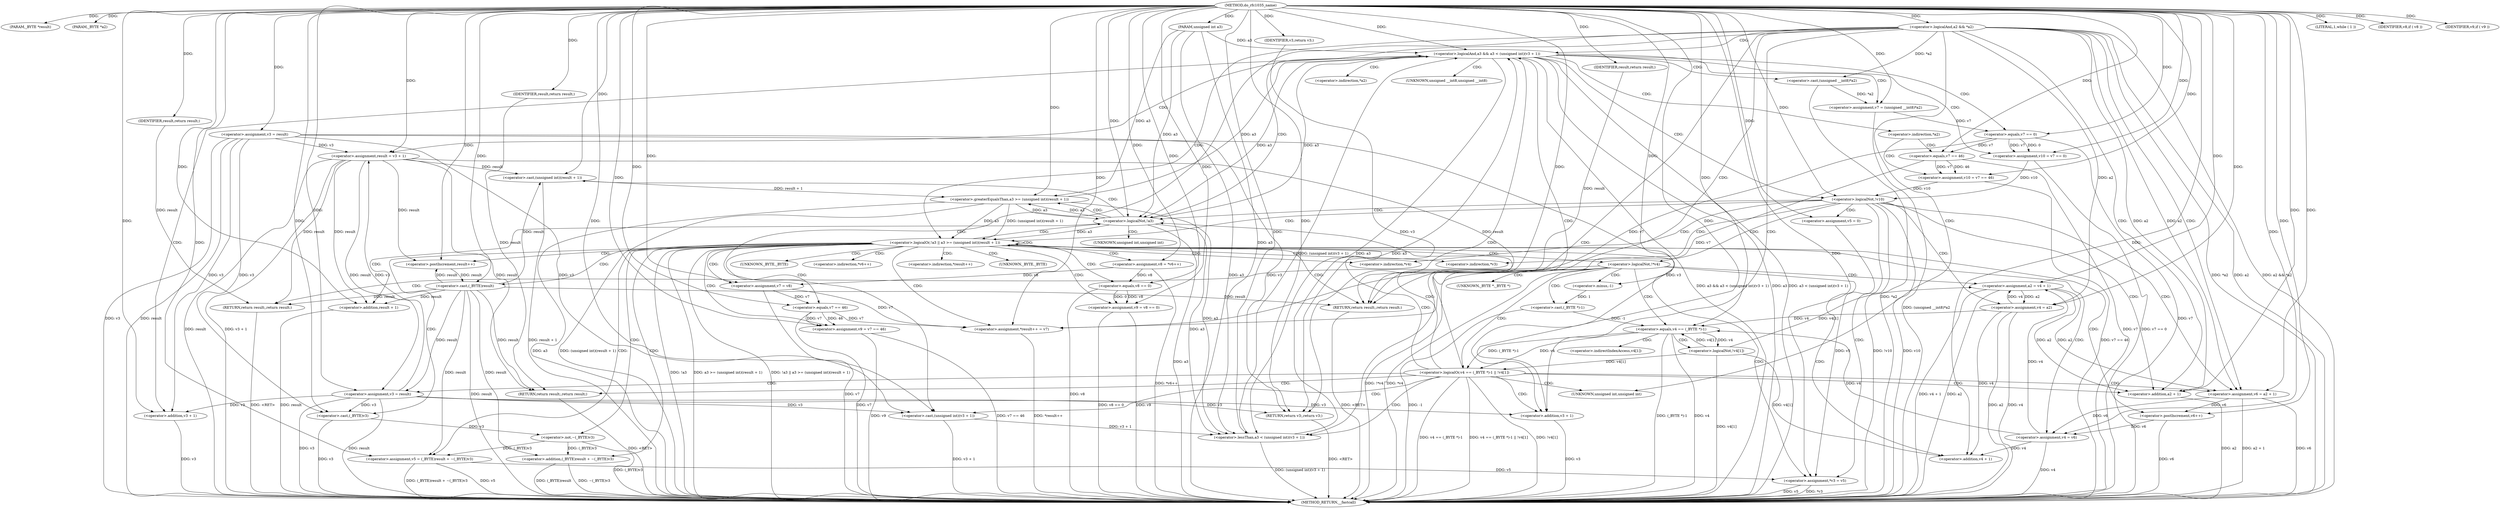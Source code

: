 digraph do_rfc1035_name {  
"1000109" [label = "(METHOD,do_rfc1035_name)" ]
"1000273" [label = "(METHOD_RETURN,__fastcall)" ]
"1000110" [label = "(PARAM,_BYTE *result)" ]
"1000111" [label = "(PARAM,_BYTE *a2)" ]
"1000112" [label = "(PARAM,unsigned int a3)" ]
"1000122" [label = "(<operator>.assignment,v3 = result)" ]
"1000126" [label = "(<operator>.logicalAnd,a2 && *a2)" ]
"1000132" [label = "(LITERAL,1,while ( 1 ))" ]
"1000135" [label = "(<operator>.logicalAnd,a3 && a3 < (unsigned int)(v3 + 1))" ]
"1000137" [label = "(<operator>.lessThan,a3 < (unsigned int)(v3 + 1))" ]
"1000139" [label = "(<operator>.cast,(unsigned int)(v3 + 1))" ]
"1000141" [label = "(<operator>.addition,v3 + 1)" ]
"1000144" [label = "(RETURN,return v3;,return v3;)" ]
"1000145" [label = "(IDENTIFIER,v3,return v3;)" ]
"1000146" [label = "(<operator>.assignment,result = v3 + 1)" ]
"1000148" [label = "(<operator>.addition,v3 + 1)" ]
"1000151" [label = "(<operator>.assignment,v7 = (unsigned __int8)*a2)" ]
"1000153" [label = "(<operator>.cast,(unsigned __int8)*a2)" ]
"1000157" [label = "(<operator>.assignment,v10 = v7 == 0)" ]
"1000159" [label = "(<operator>.equals,v7 == 0)" ]
"1000165" [label = "(<operator>.assignment,v10 = v7 == 46)" ]
"1000167" [label = "(<operator>.equals,v7 == 46)" ]
"1000171" [label = "(<operator>.logicalNot,!v10)" ]
"1000174" [label = "(<operator>.assignment,v4 = a2)" ]
"1000177" [label = "(<operator>.assignment,v5 = 0)" ]
"1000181" [label = "(<operator>.assignment,*v3 = v5)" ]
"1000186" [label = "(<operator>.logicalNot,!*v4)" ]
"1000189" [label = "(RETURN,return result;,return result;)" ]
"1000190" [label = "(IDENTIFIER,result,return result;)" ]
"1000191" [label = "(<operator>.assignment,a2 = v4 + 1)" ]
"1000193" [label = "(<operator>.addition,v4 + 1)" ]
"1000197" [label = "(<operator>.logicalOr,v4 == (_BYTE *)-1 || !v4[1])" ]
"1000198" [label = "(<operator>.equals,v4 == (_BYTE *)-1)" ]
"1000200" [label = "(<operator>.cast,(_BYTE *)-1)" ]
"1000202" [label = "(<operator>.minus,-1)" ]
"1000204" [label = "(<operator>.logicalNot,!v4[1])" ]
"1000208" [label = "(RETURN,return result;,return result;)" ]
"1000209" [label = "(IDENTIFIER,result,return result;)" ]
"1000210" [label = "(<operator>.assignment,v3 = result)" ]
"1000213" [label = "(<operator>.assignment,v6 = a2 + 1)" ]
"1000215" [label = "(<operator>.addition,a2 + 1)" ]
"1000219" [label = "(<operator>.logicalOr,!a3 || a3 >= (unsigned int)(result + 1))" ]
"1000220" [label = "(<operator>.logicalNot,!a3)" ]
"1000222" [label = "(<operator>.greaterEqualsThan,a3 >= (unsigned int)(result + 1))" ]
"1000224" [label = "(<operator>.cast,(unsigned int)(result + 1))" ]
"1000226" [label = "(<operator>.addition,result + 1)" ]
"1000230" [label = "(<operator>.assignment,*result++ = v7)" ]
"1000232" [label = "(<operator>.postIncrement,result++)" ]
"1000235" [label = "(<operator>.assignment,v4 = v6)" ]
"1000238" [label = "(<operator>.assignment,v5 = (_BYTE)result + ~(_BYTE)v3)" ]
"1000240" [label = "(<operator>.addition,(_BYTE)result + ~(_BYTE)v3)" ]
"1000241" [label = "(<operator>.cast,(_BYTE)result)" ]
"1000244" [label = "(<operator>.not,~(_BYTE)v3)" ]
"1000245" [label = "(<operator>.cast,(_BYTE)v3)" ]
"1000248" [label = "(<operator>.assignment,v8 = *v6++)" ]
"1000251" [label = "(<operator>.postIncrement,v6++)" ]
"1000253" [label = "(<operator>.assignment,v7 = v8)" ]
"1000256" [label = "(<operator>.assignment,v9 = v8 == 0)" ]
"1000258" [label = "(<operator>.equals,v8 == 0)" ]
"1000262" [label = "(IDENTIFIER,v8,if ( v8 ))" ]
"1000263" [label = "(<operator>.assignment,v9 = v7 == 46)" ]
"1000265" [label = "(<operator>.equals,v7 == 46)" ]
"1000269" [label = "(IDENTIFIER,v9,if ( v9 ))" ]
"1000271" [label = "(RETURN,return result;,return result;)" ]
"1000272" [label = "(IDENTIFIER,result,return result;)" ]
"1000140" [label = "(UNKNOWN,unsigned int,unsigned int)" ]
"1000154" [label = "(UNKNOWN,unsigned __int8,unsigned __int8)" ]
"1000155" [label = "(<operator>.indirection,*a2)" ]
"1000163" [label = "(<operator>.indirection,*a2)" ]
"1000182" [label = "(<operator>.indirection,*v3)" ]
"1000187" [label = "(<operator>.indirection,*v4)" ]
"1000201" [label = "(UNKNOWN,_BYTE *,_BYTE *)" ]
"1000205" [label = "(<operator>.indirectIndexAccess,v4[1])" ]
"1000225" [label = "(UNKNOWN,unsigned int,unsigned int)" ]
"1000231" [label = "(<operator>.indirection,*result++)" ]
"1000242" [label = "(UNKNOWN,_BYTE,_BYTE)" ]
"1000246" [label = "(UNKNOWN,_BYTE,_BYTE)" ]
"1000250" [label = "(<operator>.indirection,*v6++)" ]
  "1000220" -> "1000273"  [ label = "DDG: a3"] 
  "1000213" -> "1000273"  [ label = "DDG: v6"] 
  "1000191" -> "1000273"  [ label = "DDG: v4 + 1"] 
  "1000186" -> "1000273"  [ label = "DDG: *v4"] 
  "1000263" -> "1000273"  [ label = "DDG: v9"] 
  "1000210" -> "1000273"  [ label = "DDG: result"] 
  "1000165" -> "1000273"  [ label = "DDG: v7 == 46"] 
  "1000135" -> "1000273"  [ label = "DDG: a3"] 
  "1000241" -> "1000273"  [ label = "DDG: result"] 
  "1000204" -> "1000273"  [ label = "DDG: v4[1]"] 
  "1000198" -> "1000273"  [ label = "DDG: (_BYTE *)-1"] 
  "1000126" -> "1000273"  [ label = "DDG: *a2"] 
  "1000198" -> "1000273"  [ label = "DDG: v4"] 
  "1000126" -> "1000273"  [ label = "DDG: a2"] 
  "1000137" -> "1000273"  [ label = "DDG: (unsigned int)(v3 + 1)"] 
  "1000222" -> "1000273"  [ label = "DDG: a3"] 
  "1000238" -> "1000273"  [ label = "DDG: v5"] 
  "1000240" -> "1000273"  [ label = "DDG: ~(_BYTE)v3"] 
  "1000258" -> "1000273"  [ label = "DDG: v8"] 
  "1000122" -> "1000273"  [ label = "DDG: result"] 
  "1000263" -> "1000273"  [ label = "DDG: v7 == 46"] 
  "1000256" -> "1000273"  [ label = "DDG: v8 == 0"] 
  "1000141" -> "1000273"  [ label = "DDG: v3"] 
  "1000181" -> "1000273"  [ label = "DDG: v5"] 
  "1000210" -> "1000273"  [ label = "DDG: v3"] 
  "1000135" -> "1000273"  [ label = "DDG: a3 < (unsigned int)(v3 + 1)"] 
  "1000219" -> "1000273"  [ label = "DDG: !a3"] 
  "1000265" -> "1000273"  [ label = "DDG: v7"] 
  "1000224" -> "1000273"  [ label = "DDG: result + 1"] 
  "1000240" -> "1000273"  [ label = "DDG: (_BYTE)result"] 
  "1000248" -> "1000273"  [ label = "DDG: *v6++"] 
  "1000226" -> "1000273"  [ label = "DDG: result"] 
  "1000151" -> "1000273"  [ label = "DDG: (unsigned __int8)*a2"] 
  "1000222" -> "1000273"  [ label = "DDG: (unsigned int)(result + 1)"] 
  "1000148" -> "1000273"  [ label = "DDG: v3"] 
  "1000181" -> "1000273"  [ label = "DDG: *v3"] 
  "1000146" -> "1000273"  [ label = "DDG: result"] 
  "1000197" -> "1000273"  [ label = "DDG: !v4[1]"] 
  "1000146" -> "1000273"  [ label = "DDG: v3 + 1"] 
  "1000235" -> "1000273"  [ label = "DDG: v4"] 
  "1000153" -> "1000273"  [ label = "DDG: *a2"] 
  "1000245" -> "1000273"  [ label = "DDG: v3"] 
  "1000213" -> "1000273"  [ label = "DDG: a2 + 1"] 
  "1000157" -> "1000273"  [ label = "DDG: v7 == 0"] 
  "1000219" -> "1000273"  [ label = "DDG: a3 >= (unsigned int)(result + 1)"] 
  "1000251" -> "1000273"  [ label = "DDG: v6"] 
  "1000230" -> "1000273"  [ label = "DDG: *result++"] 
  "1000197" -> "1000273"  [ label = "DDG: v4 == (_BYTE *)-1"] 
  "1000256" -> "1000273"  [ label = "DDG: v9"] 
  "1000171" -> "1000273"  [ label = "DDG: !v10"] 
  "1000135" -> "1000273"  [ label = "DDG: a3 && a3 < (unsigned int)(v3 + 1)"] 
  "1000139" -> "1000273"  [ label = "DDG: v3 + 1"] 
  "1000126" -> "1000273"  [ label = "DDG: a2 && *a2"] 
  "1000191" -> "1000273"  [ label = "DDG: a2"] 
  "1000174" -> "1000273"  [ label = "DDG: a2"] 
  "1000215" -> "1000273"  [ label = "DDG: a2"] 
  "1000112" -> "1000273"  [ label = "DDG: a3"] 
  "1000159" -> "1000273"  [ label = "DDG: v7"] 
  "1000253" -> "1000273"  [ label = "DDG: v7"] 
  "1000174" -> "1000273"  [ label = "DDG: v4"] 
  "1000171" -> "1000273"  [ label = "DDG: v10"] 
  "1000200" -> "1000273"  [ label = "DDG: -1"] 
  "1000197" -> "1000273"  [ label = "DDG: v4 == (_BYTE *)-1 || !v4[1]"] 
  "1000238" -> "1000273"  [ label = "DDG: (_BYTE)result + ~(_BYTE)v3"] 
  "1000244" -> "1000273"  [ label = "DDG: (_BYTE)v3"] 
  "1000122" -> "1000273"  [ label = "DDG: v3"] 
  "1000167" -> "1000273"  [ label = "DDG: v7"] 
  "1000219" -> "1000273"  [ label = "DDG: !a3 || a3 >= (unsigned int)(result + 1)"] 
  "1000186" -> "1000273"  [ label = "DDG: !*v4"] 
  "1000271" -> "1000273"  [ label = "DDG: <RET>"] 
  "1000189" -> "1000273"  [ label = "DDG: <RET>"] 
  "1000144" -> "1000273"  [ label = "DDG: <RET>"] 
  "1000208" -> "1000273"  [ label = "DDG: <RET>"] 
  "1000109" -> "1000110"  [ label = "DDG: "] 
  "1000109" -> "1000111"  [ label = "DDG: "] 
  "1000109" -> "1000112"  [ label = "DDG: "] 
  "1000109" -> "1000122"  [ label = "DDG: "] 
  "1000109" -> "1000126"  [ label = "DDG: "] 
  "1000109" -> "1000132"  [ label = "DDG: "] 
  "1000222" -> "1000135"  [ label = "DDG: a3"] 
  "1000220" -> "1000135"  [ label = "DDG: a3"] 
  "1000137" -> "1000135"  [ label = "DDG: a3"] 
  "1000112" -> "1000135"  [ label = "DDG: a3"] 
  "1000109" -> "1000135"  [ label = "DDG: "] 
  "1000137" -> "1000135"  [ label = "DDG: (unsigned int)(v3 + 1)"] 
  "1000135" -> "1000137"  [ label = "DDG: a3"] 
  "1000222" -> "1000137"  [ label = "DDG: a3"] 
  "1000220" -> "1000137"  [ label = "DDG: a3"] 
  "1000112" -> "1000137"  [ label = "DDG: a3"] 
  "1000109" -> "1000137"  [ label = "DDG: "] 
  "1000139" -> "1000137"  [ label = "DDG: v3 + 1"] 
  "1000210" -> "1000139"  [ label = "DDG: v3"] 
  "1000122" -> "1000139"  [ label = "DDG: v3"] 
  "1000109" -> "1000139"  [ label = "DDG: "] 
  "1000210" -> "1000141"  [ label = "DDG: v3"] 
  "1000122" -> "1000141"  [ label = "DDG: v3"] 
  "1000109" -> "1000141"  [ label = "DDG: "] 
  "1000145" -> "1000144"  [ label = "DDG: v3"] 
  "1000210" -> "1000144"  [ label = "DDG: v3"] 
  "1000122" -> "1000144"  [ label = "DDG: v3"] 
  "1000109" -> "1000144"  [ label = "DDG: "] 
  "1000109" -> "1000145"  [ label = "DDG: "] 
  "1000210" -> "1000146"  [ label = "DDG: v3"] 
  "1000122" -> "1000146"  [ label = "DDG: v3"] 
  "1000109" -> "1000146"  [ label = "DDG: "] 
  "1000210" -> "1000148"  [ label = "DDG: v3"] 
  "1000122" -> "1000148"  [ label = "DDG: v3"] 
  "1000109" -> "1000148"  [ label = "DDG: "] 
  "1000153" -> "1000151"  [ label = "DDG: *a2"] 
  "1000109" -> "1000151"  [ label = "DDG: "] 
  "1000126" -> "1000153"  [ label = "DDG: *a2"] 
  "1000159" -> "1000157"  [ label = "DDG: v7"] 
  "1000159" -> "1000157"  [ label = "DDG: 0"] 
  "1000109" -> "1000157"  [ label = "DDG: "] 
  "1000151" -> "1000159"  [ label = "DDG: v7"] 
  "1000109" -> "1000159"  [ label = "DDG: "] 
  "1000167" -> "1000165"  [ label = "DDG: v7"] 
  "1000167" -> "1000165"  [ label = "DDG: 46"] 
  "1000109" -> "1000165"  [ label = "DDG: "] 
  "1000159" -> "1000167"  [ label = "DDG: v7"] 
  "1000109" -> "1000167"  [ label = "DDG: "] 
  "1000165" -> "1000171"  [ label = "DDG: v10"] 
  "1000157" -> "1000171"  [ label = "DDG: v10"] 
  "1000109" -> "1000171"  [ label = "DDG: "] 
  "1000126" -> "1000174"  [ label = "DDG: a2"] 
  "1000191" -> "1000174"  [ label = "DDG: a2"] 
  "1000109" -> "1000174"  [ label = "DDG: "] 
  "1000109" -> "1000177"  [ label = "DDG: "] 
  "1000238" -> "1000181"  [ label = "DDG: v5"] 
  "1000177" -> "1000181"  [ label = "DDG: v5"] 
  "1000109" -> "1000181"  [ label = "DDG: "] 
  "1000190" -> "1000189"  [ label = "DDG: result"] 
  "1000241" -> "1000189"  [ label = "DDG: result"] 
  "1000146" -> "1000189"  [ label = "DDG: result"] 
  "1000109" -> "1000190"  [ label = "DDG: "] 
  "1000204" -> "1000191"  [ label = "DDG: v4[1]"] 
  "1000235" -> "1000191"  [ label = "DDG: v4"] 
  "1000174" -> "1000191"  [ label = "DDG: v4"] 
  "1000109" -> "1000191"  [ label = "DDG: "] 
  "1000204" -> "1000193"  [ label = "DDG: v4[1]"] 
  "1000235" -> "1000193"  [ label = "DDG: v4"] 
  "1000174" -> "1000193"  [ label = "DDG: v4"] 
  "1000109" -> "1000193"  [ label = "DDG: "] 
  "1000198" -> "1000197"  [ label = "DDG: v4"] 
  "1000198" -> "1000197"  [ label = "DDG: (_BYTE *)-1"] 
  "1000204" -> "1000198"  [ label = "DDG: v4[1]"] 
  "1000109" -> "1000198"  [ label = "DDG: "] 
  "1000235" -> "1000198"  [ label = "DDG: v4"] 
  "1000174" -> "1000198"  [ label = "DDG: v4"] 
  "1000200" -> "1000198"  [ label = "DDG: -1"] 
  "1000202" -> "1000200"  [ label = "DDG: 1"] 
  "1000109" -> "1000202"  [ label = "DDG: "] 
  "1000204" -> "1000197"  [ label = "DDG: v4[1]"] 
  "1000198" -> "1000204"  [ label = "DDG: v4"] 
  "1000209" -> "1000208"  [ label = "DDG: result"] 
  "1000241" -> "1000208"  [ label = "DDG: result"] 
  "1000146" -> "1000208"  [ label = "DDG: result"] 
  "1000109" -> "1000209"  [ label = "DDG: "] 
  "1000241" -> "1000210"  [ label = "DDG: result"] 
  "1000146" -> "1000210"  [ label = "DDG: result"] 
  "1000109" -> "1000210"  [ label = "DDG: "] 
  "1000126" -> "1000213"  [ label = "DDG: a2"] 
  "1000191" -> "1000213"  [ label = "DDG: a2"] 
  "1000109" -> "1000213"  [ label = "DDG: "] 
  "1000126" -> "1000215"  [ label = "DDG: a2"] 
  "1000191" -> "1000215"  [ label = "DDG: a2"] 
  "1000109" -> "1000215"  [ label = "DDG: "] 
  "1000220" -> "1000219"  [ label = "DDG: a3"] 
  "1000135" -> "1000220"  [ label = "DDG: a3"] 
  "1000222" -> "1000220"  [ label = "DDG: a3"] 
  "1000112" -> "1000220"  [ label = "DDG: a3"] 
  "1000109" -> "1000220"  [ label = "DDG: "] 
  "1000222" -> "1000219"  [ label = "DDG: a3"] 
  "1000222" -> "1000219"  [ label = "DDG: (unsigned int)(result + 1)"] 
  "1000220" -> "1000222"  [ label = "DDG: a3"] 
  "1000112" -> "1000222"  [ label = "DDG: a3"] 
  "1000109" -> "1000222"  [ label = "DDG: "] 
  "1000224" -> "1000222"  [ label = "DDG: result + 1"] 
  "1000241" -> "1000224"  [ label = "DDG: result"] 
  "1000146" -> "1000224"  [ label = "DDG: result"] 
  "1000109" -> "1000224"  [ label = "DDG: "] 
  "1000241" -> "1000226"  [ label = "DDG: result"] 
  "1000146" -> "1000226"  [ label = "DDG: result"] 
  "1000109" -> "1000226"  [ label = "DDG: "] 
  "1000265" -> "1000230"  [ label = "DDG: v7"] 
  "1000167" -> "1000230"  [ label = "DDG: v7"] 
  "1000159" -> "1000230"  [ label = "DDG: v7"] 
  "1000253" -> "1000230"  [ label = "DDG: v7"] 
  "1000109" -> "1000230"  [ label = "DDG: "] 
  "1000241" -> "1000232"  [ label = "DDG: result"] 
  "1000146" -> "1000232"  [ label = "DDG: result"] 
  "1000109" -> "1000232"  [ label = "DDG: "] 
  "1000213" -> "1000235"  [ label = "DDG: v6"] 
  "1000251" -> "1000235"  [ label = "DDG: v6"] 
  "1000109" -> "1000235"  [ label = "DDG: "] 
  "1000241" -> "1000238"  [ label = "DDG: result"] 
  "1000244" -> "1000238"  [ label = "DDG: (_BYTE)v3"] 
  "1000109" -> "1000238"  [ label = "DDG: "] 
  "1000241" -> "1000240"  [ label = "DDG: result"] 
  "1000232" -> "1000241"  [ label = "DDG: result"] 
  "1000109" -> "1000241"  [ label = "DDG: "] 
  "1000244" -> "1000240"  [ label = "DDG: (_BYTE)v3"] 
  "1000245" -> "1000244"  [ label = "DDG: v3"] 
  "1000210" -> "1000245"  [ label = "DDG: v3"] 
  "1000122" -> "1000245"  [ label = "DDG: v3"] 
  "1000109" -> "1000245"  [ label = "DDG: "] 
  "1000109" -> "1000248"  [ label = "DDG: "] 
  "1000109" -> "1000251"  [ label = "DDG: "] 
  "1000213" -> "1000251"  [ label = "DDG: v6"] 
  "1000248" -> "1000253"  [ label = "DDG: v8"] 
  "1000109" -> "1000253"  [ label = "DDG: "] 
  "1000258" -> "1000256"  [ label = "DDG: v8"] 
  "1000258" -> "1000256"  [ label = "DDG: 0"] 
  "1000109" -> "1000256"  [ label = "DDG: "] 
  "1000109" -> "1000258"  [ label = "DDG: "] 
  "1000248" -> "1000258"  [ label = "DDG: v8"] 
  "1000109" -> "1000262"  [ label = "DDG: "] 
  "1000265" -> "1000263"  [ label = "DDG: v7"] 
  "1000265" -> "1000263"  [ label = "DDG: 46"] 
  "1000109" -> "1000263"  [ label = "DDG: "] 
  "1000253" -> "1000265"  [ label = "DDG: v7"] 
  "1000109" -> "1000265"  [ label = "DDG: "] 
  "1000109" -> "1000269"  [ label = "DDG: "] 
  "1000272" -> "1000271"  [ label = "DDG: result"] 
  "1000241" -> "1000271"  [ label = "DDG: result"] 
  "1000146" -> "1000271"  [ label = "DDG: result"] 
  "1000109" -> "1000271"  [ label = "DDG: "] 
  "1000109" -> "1000272"  [ label = "DDG: "] 
  "1000126" -> "1000271"  [ label = "CDG: "] 
  "1000126" -> "1000220"  [ label = "CDG: "] 
  "1000126" -> "1000219"  [ label = "CDG: "] 
  "1000126" -> "1000215"  [ label = "CDG: "] 
  "1000126" -> "1000213"  [ label = "CDG: "] 
  "1000126" -> "1000135"  [ label = "CDG: "] 
  "1000126" -> "1000141"  [ label = "CDG: "] 
  "1000126" -> "1000140"  [ label = "CDG: "] 
  "1000126" -> "1000139"  [ label = "CDG: "] 
  "1000126" -> "1000137"  [ label = "CDG: "] 
  "1000135" -> "1000171"  [ label = "CDG: "] 
  "1000135" -> "1000163"  [ label = "CDG: "] 
  "1000135" -> "1000144"  [ label = "CDG: "] 
  "1000135" -> "1000159"  [ label = "CDG: "] 
  "1000135" -> "1000157"  [ label = "CDG: "] 
  "1000135" -> "1000155"  [ label = "CDG: "] 
  "1000135" -> "1000154"  [ label = "CDG: "] 
  "1000135" -> "1000153"  [ label = "CDG: "] 
  "1000135" -> "1000151"  [ label = "CDG: "] 
  "1000135" -> "1000148"  [ label = "CDG: "] 
  "1000135" -> "1000146"  [ label = "CDG: "] 
  "1000163" -> "1000167"  [ label = "CDG: "] 
  "1000163" -> "1000165"  [ label = "CDG: "] 
  "1000171" -> "1000174"  [ label = "CDG: "] 
  "1000171" -> "1000187"  [ label = "CDG: "] 
  "1000171" -> "1000186"  [ label = "CDG: "] 
  "1000171" -> "1000182"  [ label = "CDG: "] 
  "1000171" -> "1000181"  [ label = "CDG: "] 
  "1000171" -> "1000177"  [ label = "CDG: "] 
  "1000171" -> "1000220"  [ label = "CDG: "] 
  "1000171" -> "1000219"  [ label = "CDG: "] 
  "1000171" -> "1000215"  [ label = "CDG: "] 
  "1000171" -> "1000213"  [ label = "CDG: "] 
  "1000186" -> "1000191"  [ label = "CDG: "] 
  "1000186" -> "1000189"  [ label = "CDG: "] 
  "1000186" -> "1000202"  [ label = "CDG: "] 
  "1000186" -> "1000201"  [ label = "CDG: "] 
  "1000186" -> "1000200"  [ label = "CDG: "] 
  "1000186" -> "1000198"  [ label = "CDG: "] 
  "1000186" -> "1000197"  [ label = "CDG: "] 
  "1000186" -> "1000193"  [ label = "CDG: "] 
  "1000197" -> "1000208"  [ label = "CDG: "] 
  "1000197" -> "1000210"  [ label = "CDG: "] 
  "1000197" -> "1000220"  [ label = "CDG: "] 
  "1000197" -> "1000219"  [ label = "CDG: "] 
  "1000197" -> "1000215"  [ label = "CDG: "] 
  "1000197" -> "1000213"  [ label = "CDG: "] 
  "1000197" -> "1000135"  [ label = "CDG: "] 
  "1000197" -> "1000141"  [ label = "CDG: "] 
  "1000197" -> "1000140"  [ label = "CDG: "] 
  "1000197" -> "1000139"  [ label = "CDG: "] 
  "1000197" -> "1000137"  [ label = "CDG: "] 
  "1000198" -> "1000205"  [ label = "CDG: "] 
  "1000198" -> "1000204"  [ label = "CDG: "] 
  "1000219" -> "1000240"  [ label = "CDG: "] 
  "1000219" -> "1000238"  [ label = "CDG: "] 
  "1000219" -> "1000235"  [ label = "CDG: "] 
  "1000219" -> "1000232"  [ label = "CDG: "] 
  "1000219" -> "1000231"  [ label = "CDG: "] 
  "1000219" -> "1000230"  [ label = "CDG: "] 
  "1000219" -> "1000256"  [ label = "CDG: "] 
  "1000219" -> "1000253"  [ label = "CDG: "] 
  "1000219" -> "1000251"  [ label = "CDG: "] 
  "1000219" -> "1000250"  [ label = "CDG: "] 
  "1000219" -> "1000248"  [ label = "CDG: "] 
  "1000219" -> "1000246"  [ label = "CDG: "] 
  "1000219" -> "1000245"  [ label = "CDG: "] 
  "1000219" -> "1000244"  [ label = "CDG: "] 
  "1000219" -> "1000242"  [ label = "CDG: "] 
  "1000219" -> "1000241"  [ label = "CDG: "] 
  "1000219" -> "1000271"  [ label = "CDG: "] 
  "1000219" -> "1000258"  [ label = "CDG: "] 
  "1000219" -> "1000187"  [ label = "CDG: "] 
  "1000219" -> "1000186"  [ label = "CDG: "] 
  "1000219" -> "1000182"  [ label = "CDG: "] 
  "1000219" -> "1000181"  [ label = "CDG: "] 
  "1000219" -> "1000220"  [ label = "CDG: "] 
  "1000219" -> "1000219"  [ label = "CDG: "] 
  "1000219" -> "1000265"  [ label = "CDG: "] 
  "1000219" -> "1000263"  [ label = "CDG: "] 
  "1000220" -> "1000224"  [ label = "CDG: "] 
  "1000220" -> "1000222"  [ label = "CDG: "] 
  "1000220" -> "1000226"  [ label = "CDG: "] 
  "1000220" -> "1000225"  [ label = "CDG: "] 
}
